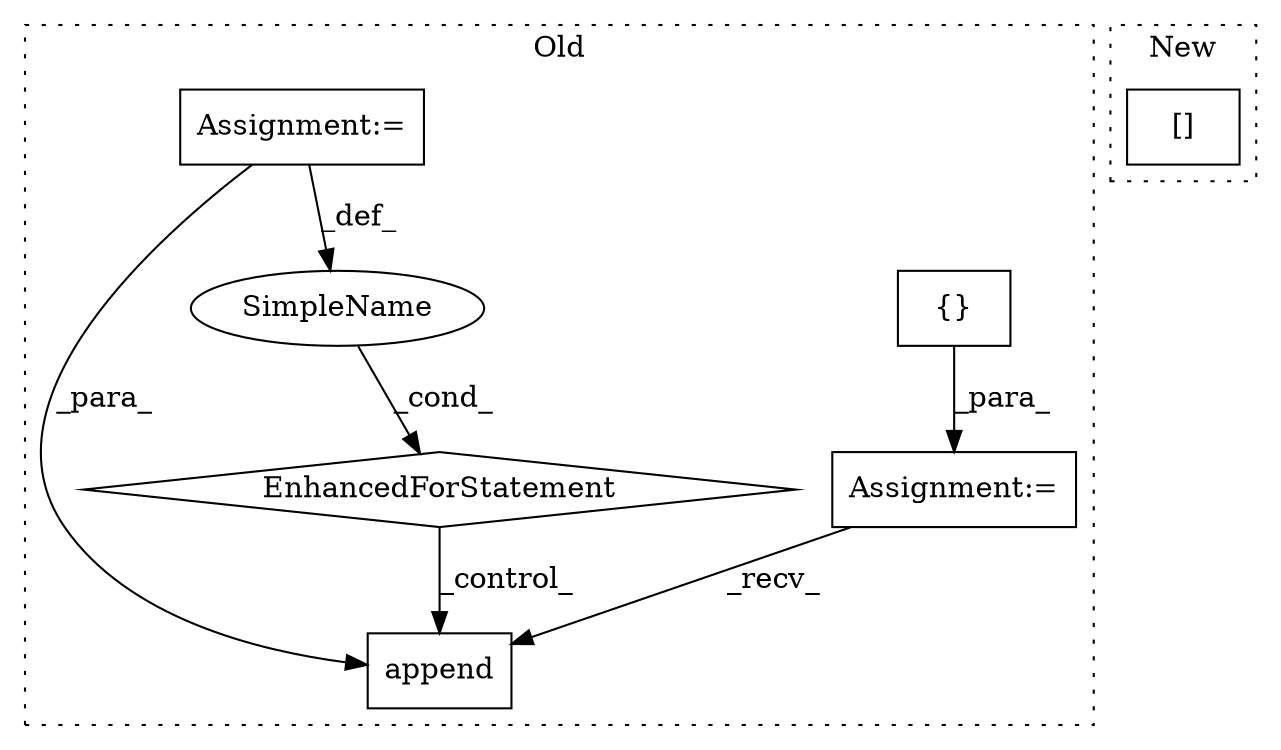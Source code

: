 digraph G {
subgraph cluster0 {
1 [label="append" a="32" s="3944,3978" l="7,1" shape="box"];
3 [label="EnhancedForStatement" a="70" s="3829,3920" l="57,2" shape="diamond"];
4 [label="SimpleName" a="42" s="3890" l="3" shape="ellipse"];
5 [label="{}" a="4" s="3735" l="2" shape="box"];
6 [label="Assignment:=" a="7" s="3829,3920" l="57,2" shape="box"];
7 [label="Assignment:=" a="7" s="3725" l="1" shape="box"];
label = "Old";
style="dotted";
}
subgraph cluster1 {
2 [label="[]" a="2" s="3546,3604" l="8,1" shape="box"];
label = "New";
style="dotted";
}
3 -> 1 [label="_control_"];
4 -> 3 [label="_cond_"];
5 -> 7 [label="_para_"];
6 -> 1 [label="_para_"];
6 -> 4 [label="_def_"];
7 -> 1 [label="_recv_"];
}